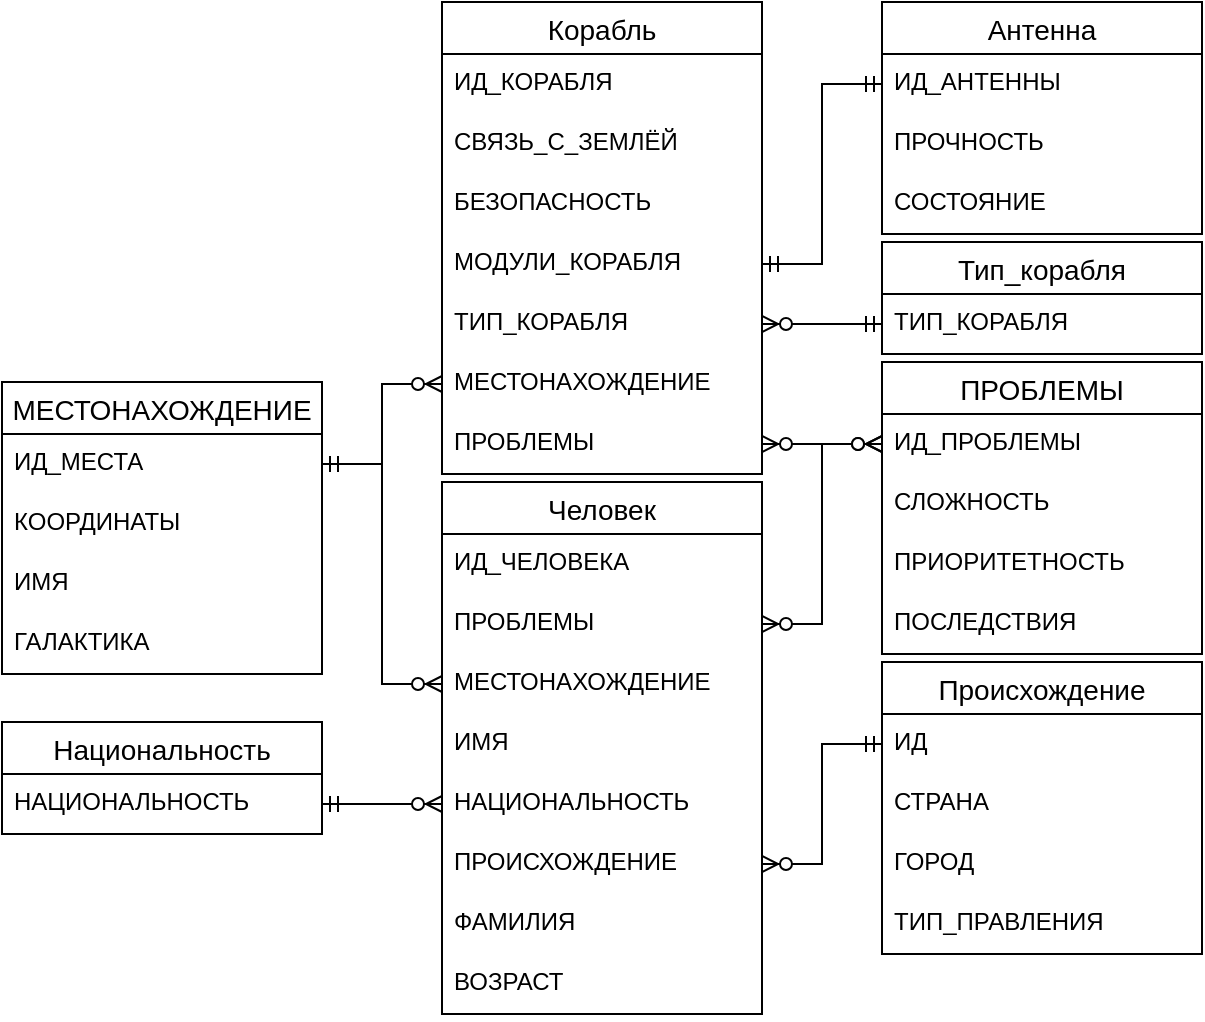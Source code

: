 <mxfile version="20.8.23" type="device"><diagram name="Page-1" id="JypgoLp4C-P_b7GqsAr2"><mxGraphModel dx="1802" dy="880" grid="1" gridSize="10" guides="1" tooltips="1" connect="1" arrows="1" fold="1" page="1" pageScale="1" pageWidth="850" pageHeight="1100" math="0" shadow="0"><root><mxCell id="0"/><mxCell id="1" parent="0"/><mxCell id="SkOkAUkjamq2W7RcczAN-3" value="Человек" style="swimlane;fontStyle=0;childLayout=stackLayout;horizontal=1;startSize=26;horizontalStack=0;resizeParent=1;resizeParentMax=0;resizeLast=0;collapsible=1;marginBottom=0;align=center;fontSize=14;" vertex="1" parent="1"><mxGeometry x="260" y="250" width="160" height="266" as="geometry"/></mxCell><mxCell id="SkOkAUkjamq2W7RcczAN-4" value="ИД_ЧЕЛОВЕКА" style="text;strokeColor=none;fillColor=none;spacingLeft=4;spacingRight=4;overflow=hidden;rotatable=0;points=[[0,0.5],[1,0.5]];portConstraint=eastwest;fontSize=12;" vertex="1" parent="SkOkAUkjamq2W7RcczAN-3"><mxGeometry y="26" width="160" height="30" as="geometry"/></mxCell><mxCell id="SkOkAUkjamq2W7RcczAN-8" value="ПРОБЛЕМЫ" style="text;strokeColor=none;fillColor=none;spacingLeft=4;spacingRight=4;overflow=hidden;rotatable=0;points=[[0,0.5],[1,0.5]];portConstraint=eastwest;fontSize=12;" vertex="1" parent="SkOkAUkjamq2W7RcczAN-3"><mxGeometry y="56" width="160" height="30" as="geometry"/></mxCell><mxCell id="SkOkAUkjamq2W7RcczAN-7" value="МЕСТОНАХОЖДЕНИЕ" style="text;strokeColor=none;fillColor=none;spacingLeft=4;spacingRight=4;overflow=hidden;rotatable=0;points=[[0,0.5],[1,0.5]];portConstraint=eastwest;fontSize=12;" vertex="1" parent="SkOkAUkjamq2W7RcczAN-3"><mxGeometry y="86" width="160" height="30" as="geometry"/></mxCell><mxCell id="SkOkAUkjamq2W7RcczAN-11" value="ИМЯ" style="text;strokeColor=none;fillColor=none;spacingLeft=4;spacingRight=4;overflow=hidden;rotatable=0;points=[[0,0.5],[1,0.5]];portConstraint=eastwest;fontSize=12;" vertex="1" parent="SkOkAUkjamq2W7RcczAN-3"><mxGeometry y="116" width="160" height="30" as="geometry"/></mxCell><mxCell id="SkOkAUkjamq2W7RcczAN-10" value="НАЦИОНАЛЬНОСТЬ" style="text;strokeColor=none;fillColor=none;spacingLeft=4;spacingRight=4;overflow=hidden;rotatable=0;points=[[0,0.5],[1,0.5]];portConstraint=eastwest;fontSize=12;" vertex="1" parent="SkOkAUkjamq2W7RcczAN-3"><mxGeometry y="146" width="160" height="30" as="geometry"/></mxCell><mxCell id="SkOkAUkjamq2W7RcczAN-9" value="ПРОИСХОЖДЕНИЕ" style="text;strokeColor=none;fillColor=none;spacingLeft=4;spacingRight=4;overflow=hidden;rotatable=0;points=[[0,0.5],[1,0.5]];portConstraint=eastwest;fontSize=12;" vertex="1" parent="SkOkAUkjamq2W7RcczAN-3"><mxGeometry y="176" width="160" height="30" as="geometry"/></mxCell><mxCell id="SkOkAUkjamq2W7RcczAN-5" value="ФАМИЛИЯ" style="text;strokeColor=none;fillColor=none;spacingLeft=4;spacingRight=4;overflow=hidden;rotatable=0;points=[[0,0.5],[1,0.5]];portConstraint=eastwest;fontSize=12;" vertex="1" parent="SkOkAUkjamq2W7RcczAN-3"><mxGeometry y="206" width="160" height="30" as="geometry"/></mxCell><mxCell id="SkOkAUkjamq2W7RcczAN-6" value="ВОЗРАСТ" style="text;strokeColor=none;fillColor=none;spacingLeft=4;spacingRight=4;overflow=hidden;rotatable=0;points=[[0,0.5],[1,0.5]];portConstraint=eastwest;fontSize=12;" vertex="1" parent="SkOkAUkjamq2W7RcczAN-3"><mxGeometry y="236" width="160" height="30" as="geometry"/></mxCell><mxCell id="SkOkAUkjamq2W7RcczAN-12" value="Корабль" style="swimlane;fontStyle=0;childLayout=stackLayout;horizontal=1;startSize=26;horizontalStack=0;resizeParent=1;resizeParentMax=0;resizeLast=0;collapsible=1;marginBottom=0;align=center;fontSize=14;" vertex="1" parent="1"><mxGeometry x="260" y="10" width="160" height="236" as="geometry"/></mxCell><mxCell id="SkOkAUkjamq2W7RcczAN-13" value="ИД_КОРАБЛЯ" style="text;strokeColor=none;fillColor=none;spacingLeft=4;spacingRight=4;overflow=hidden;rotatable=0;points=[[0,0.5],[1,0.5]];portConstraint=eastwest;fontSize=12;" vertex="1" parent="SkOkAUkjamq2W7RcczAN-12"><mxGeometry y="26" width="160" height="30" as="geometry"/></mxCell><mxCell id="SkOkAUkjamq2W7RcczAN-14" value="СВЯЗЬ_С_ЗЕМЛЁЙ" style="text;strokeColor=none;fillColor=none;spacingLeft=4;spacingRight=4;overflow=hidden;rotatable=0;points=[[0,0.5],[1,0.5]];portConstraint=eastwest;fontSize=12;" vertex="1" parent="SkOkAUkjamq2W7RcczAN-12"><mxGeometry y="56" width="160" height="30" as="geometry"/></mxCell><mxCell id="SkOkAUkjamq2W7RcczAN-15" value="БЕЗОПАСНОСТЬ" style="text;strokeColor=none;fillColor=none;spacingLeft=4;spacingRight=4;overflow=hidden;rotatable=0;points=[[0,0.5],[1,0.5]];portConstraint=eastwest;fontSize=12;" vertex="1" parent="SkOkAUkjamq2W7RcczAN-12"><mxGeometry y="86" width="160" height="30" as="geometry"/></mxCell><mxCell id="SkOkAUkjamq2W7RcczAN-18" value="МОДУЛИ_КОРАБЛЯ" style="text;strokeColor=none;fillColor=none;spacingLeft=4;spacingRight=4;overflow=hidden;rotatable=0;points=[[0,0.5],[1,0.5]];portConstraint=eastwest;fontSize=12;" vertex="1" parent="SkOkAUkjamq2W7RcczAN-12"><mxGeometry y="116" width="160" height="30" as="geometry"/></mxCell><mxCell id="SkOkAUkjamq2W7RcczAN-16" value="ТИП_КОРАБЛЯ" style="text;strokeColor=none;fillColor=none;spacingLeft=4;spacingRight=4;overflow=hidden;rotatable=0;points=[[0,0.5],[1,0.5]];portConstraint=eastwest;fontSize=12;" vertex="1" parent="SkOkAUkjamq2W7RcczAN-12"><mxGeometry y="146" width="160" height="30" as="geometry"/></mxCell><mxCell id="SkOkAUkjamq2W7RcczAN-17" value="МЕСТОНАХОЖДЕНИЕ" style="text;strokeColor=none;fillColor=none;spacingLeft=4;spacingRight=4;overflow=hidden;rotatable=0;points=[[0,0.5],[1,0.5]];portConstraint=eastwest;fontSize=12;" vertex="1" parent="SkOkAUkjamq2W7RcczAN-12"><mxGeometry y="176" width="160" height="30" as="geometry"/></mxCell><mxCell id="SkOkAUkjamq2W7RcczAN-20" value="ПРОБЛЕМЫ" style="text;strokeColor=none;fillColor=none;spacingLeft=4;spacingRight=4;overflow=hidden;rotatable=0;points=[[0,0.5],[1,0.5]];portConstraint=eastwest;fontSize=12;" vertex="1" parent="SkOkAUkjamq2W7RcczAN-12"><mxGeometry y="206" width="160" height="30" as="geometry"/></mxCell><mxCell id="SkOkAUkjamq2W7RcczAN-21" value="МЕСТОНАХОЖДЕНИЕ" style="swimlane;fontStyle=0;childLayout=stackLayout;horizontal=1;startSize=26;horizontalStack=0;resizeParent=1;resizeParentMax=0;resizeLast=0;collapsible=1;marginBottom=0;align=center;fontSize=14;" vertex="1" parent="1"><mxGeometry x="40" y="200" width="160" height="146" as="geometry"/></mxCell><mxCell id="SkOkAUkjamq2W7RcczAN-22" value="ИД_МЕСТА" style="text;strokeColor=none;fillColor=none;spacingLeft=4;spacingRight=4;overflow=hidden;rotatable=0;points=[[0,0.5],[1,0.5]];portConstraint=eastwest;fontSize=12;" vertex="1" parent="SkOkAUkjamq2W7RcczAN-21"><mxGeometry y="26" width="160" height="30" as="geometry"/></mxCell><mxCell id="SkOkAUkjamq2W7RcczAN-25" value="КООРДИНАТЫ" style="text;strokeColor=none;fillColor=none;spacingLeft=4;spacingRight=4;overflow=hidden;rotatable=0;points=[[0,0.5],[1,0.5]];portConstraint=eastwest;fontSize=12;" vertex="1" parent="SkOkAUkjamq2W7RcczAN-21"><mxGeometry y="56" width="160" height="30" as="geometry"/></mxCell><mxCell id="SkOkAUkjamq2W7RcczAN-24" value="ИМЯ" style="text;strokeColor=none;fillColor=none;spacingLeft=4;spacingRight=4;overflow=hidden;rotatable=0;points=[[0,0.5],[1,0.5]];portConstraint=eastwest;fontSize=12;" vertex="1" parent="SkOkAUkjamq2W7RcczAN-21"><mxGeometry y="86" width="160" height="30" as="geometry"/></mxCell><mxCell id="SkOkAUkjamq2W7RcczAN-23" value="ГАЛАКТИКА" style="text;strokeColor=none;fillColor=none;spacingLeft=4;spacingRight=4;overflow=hidden;rotatable=0;points=[[0,0.5],[1,0.5]];portConstraint=eastwest;fontSize=12;" vertex="1" parent="SkOkAUkjamq2W7RcczAN-21"><mxGeometry y="116" width="160" height="30" as="geometry"/></mxCell><mxCell id="SkOkAUkjamq2W7RcczAN-26" value="ПРОБЛЕМЫ" style="swimlane;fontStyle=0;childLayout=stackLayout;horizontal=1;startSize=26;horizontalStack=0;resizeParent=1;resizeParentMax=0;resizeLast=0;collapsible=1;marginBottom=0;align=center;fontSize=14;" vertex="1" parent="1"><mxGeometry x="480" y="190" width="160" height="146" as="geometry"/></mxCell><mxCell id="SkOkAUkjamq2W7RcczAN-27" value="ИД_ПРОБЛЕМЫ" style="text;strokeColor=none;fillColor=none;spacingLeft=4;spacingRight=4;overflow=hidden;rotatable=0;points=[[0,0.5],[1,0.5]];portConstraint=eastwest;fontSize=12;" vertex="1" parent="SkOkAUkjamq2W7RcczAN-26"><mxGeometry y="26" width="160" height="30" as="geometry"/></mxCell><mxCell id="SkOkAUkjamq2W7RcczAN-28" value="СЛОЖНОСТЬ" style="text;strokeColor=none;fillColor=none;spacingLeft=4;spacingRight=4;overflow=hidden;rotatable=0;points=[[0,0.5],[1,0.5]];portConstraint=eastwest;fontSize=12;" vertex="1" parent="SkOkAUkjamq2W7RcczAN-26"><mxGeometry y="56" width="160" height="30" as="geometry"/></mxCell><mxCell id="SkOkAUkjamq2W7RcczAN-29" value="ПРИОРИТЕТНОСТЬ" style="text;strokeColor=none;fillColor=none;spacingLeft=4;spacingRight=4;overflow=hidden;rotatable=0;points=[[0,0.5],[1,0.5]];portConstraint=eastwest;fontSize=12;" vertex="1" parent="SkOkAUkjamq2W7RcczAN-26"><mxGeometry y="86" width="160" height="30" as="geometry"/></mxCell><mxCell id="SkOkAUkjamq2W7RcczAN-30" value="ПОСЛЕДСТВИЯ" style="text;strokeColor=none;fillColor=none;spacingLeft=4;spacingRight=4;overflow=hidden;rotatable=0;points=[[0,0.5],[1,0.5]];portConstraint=eastwest;fontSize=12;" vertex="1" parent="SkOkAUkjamq2W7RcczAN-26"><mxGeometry y="116" width="160" height="30" as="geometry"/></mxCell><mxCell id="SkOkAUkjamq2W7RcczAN-31" value="" style="edgeStyle=entityRelationEdgeStyle;fontSize=12;html=1;endArrow=ERzeroToMany;startArrow=ERmandOne;rounded=0;exitX=1;exitY=0.5;exitDx=0;exitDy=0;entryX=0;entryY=0.5;entryDx=0;entryDy=0;" edge="1" parent="1" source="SkOkAUkjamq2W7RcczAN-22" target="SkOkAUkjamq2W7RcczAN-7"><mxGeometry width="100" height="100" relative="1" as="geometry"><mxPoint x="360" y="410" as="sourcePoint"/><mxPoint x="460" y="310" as="targetPoint"/></mxGeometry></mxCell><mxCell id="SkOkAUkjamq2W7RcczAN-32" value="" style="edgeStyle=entityRelationEdgeStyle;fontSize=12;html=1;endArrow=ERzeroToMany;startArrow=ERmandOne;rounded=0;exitX=1;exitY=0.5;exitDx=0;exitDy=0;entryX=0;entryY=0.5;entryDx=0;entryDy=0;" edge="1" parent="1" source="SkOkAUkjamq2W7RcczAN-22" target="SkOkAUkjamq2W7RcczAN-17"><mxGeometry width="100" height="100" relative="1" as="geometry"><mxPoint x="210" y="221" as="sourcePoint"/><mxPoint x="270" y="531" as="targetPoint"/></mxGeometry></mxCell><mxCell id="SkOkAUkjamq2W7RcczAN-33" value="" style="edgeStyle=entityRelationEdgeStyle;fontSize=12;html=1;endArrow=ERzeroToMany;endFill=1;startArrow=ERzeroToMany;rounded=0;exitX=1;exitY=0.5;exitDx=0;exitDy=0;entryX=0;entryY=0.5;entryDx=0;entryDy=0;" edge="1" parent="1" source="SkOkAUkjamq2W7RcczAN-20" target="SkOkAUkjamq2W7RcczAN-27"><mxGeometry width="100" height="100" relative="1" as="geometry"><mxPoint x="600" y="570" as="sourcePoint"/><mxPoint x="700" y="470" as="targetPoint"/></mxGeometry></mxCell><mxCell id="SkOkAUkjamq2W7RcczAN-34" value="" style="edgeStyle=entityRelationEdgeStyle;fontSize=12;html=1;endArrow=ERzeroToMany;endFill=1;startArrow=ERzeroToMany;rounded=0;exitX=1;exitY=0.5;exitDx=0;exitDy=0;entryX=0;entryY=0.5;entryDx=0;entryDy=0;" edge="1" parent="1" source="SkOkAUkjamq2W7RcczAN-8" target="SkOkAUkjamq2W7RcczAN-27"><mxGeometry width="100" height="100" relative="1" as="geometry"><mxPoint x="430" y="215" as="sourcePoint"/><mxPoint x="490" y="271" as="targetPoint"/></mxGeometry></mxCell><mxCell id="SkOkAUkjamq2W7RcczAN-35" value="Антенна" style="swimlane;fontStyle=0;childLayout=stackLayout;horizontal=1;startSize=26;horizontalStack=0;resizeParent=1;resizeParentMax=0;resizeLast=0;collapsible=1;marginBottom=0;align=center;fontSize=14;" vertex="1" parent="1"><mxGeometry x="480" y="10" width="160" height="116" as="geometry"/></mxCell><mxCell id="SkOkAUkjamq2W7RcczAN-36" value="ИД_АНТЕННЫ" style="text;strokeColor=none;fillColor=none;spacingLeft=4;spacingRight=4;overflow=hidden;rotatable=0;points=[[0,0.5],[1,0.5]];portConstraint=eastwest;fontSize=12;" vertex="1" parent="SkOkAUkjamq2W7RcczAN-35"><mxGeometry y="26" width="160" height="30" as="geometry"/></mxCell><mxCell id="SkOkAUkjamq2W7RcczAN-37" value="ПРОЧНОСТЬ" style="text;strokeColor=none;fillColor=none;spacingLeft=4;spacingRight=4;overflow=hidden;rotatable=0;points=[[0,0.5],[1,0.5]];portConstraint=eastwest;fontSize=12;" vertex="1" parent="SkOkAUkjamq2W7RcczAN-35"><mxGeometry y="56" width="160" height="30" as="geometry"/></mxCell><mxCell id="SkOkAUkjamq2W7RcczAN-38" value="СОСТОЯНИЕ" style="text;strokeColor=none;fillColor=none;spacingLeft=4;spacingRight=4;overflow=hidden;rotatable=0;points=[[0,0.5],[1,0.5]];portConstraint=eastwest;fontSize=12;" vertex="1" parent="SkOkAUkjamq2W7RcczAN-35"><mxGeometry y="86" width="160" height="30" as="geometry"/></mxCell><mxCell id="SkOkAUkjamq2W7RcczAN-39" value="Тип_корабля" style="swimlane;fontStyle=0;childLayout=stackLayout;horizontal=1;startSize=26;horizontalStack=0;resizeParent=1;resizeParentMax=0;resizeLast=0;collapsible=1;marginBottom=0;align=center;fontSize=14;" vertex="1" parent="1"><mxGeometry x="480" y="130" width="160" height="56" as="geometry"/></mxCell><mxCell id="SkOkAUkjamq2W7RcczAN-40" value="ТИП_КОРАБЛЯ" style="text;strokeColor=none;fillColor=none;spacingLeft=4;spacingRight=4;overflow=hidden;rotatable=0;points=[[0,0.5],[1,0.5]];portConstraint=eastwest;fontSize=12;" vertex="1" parent="SkOkAUkjamq2W7RcczAN-39"><mxGeometry y="26" width="160" height="30" as="geometry"/></mxCell><mxCell id="SkOkAUkjamq2W7RcczAN-43" value="" style="edgeStyle=entityRelationEdgeStyle;fontSize=12;html=1;endArrow=ERzeroToMany;startArrow=ERmandOne;rounded=0;entryX=1;entryY=0.5;entryDx=0;entryDy=0;exitX=0;exitY=0.5;exitDx=0;exitDy=0;" edge="1" parent="1" source="SkOkAUkjamq2W7RcczAN-40" target="SkOkAUkjamq2W7RcczAN-16"><mxGeometry width="100" height="100" relative="1" as="geometry"><mxPoint x="630" y="320" as="sourcePoint"/><mxPoint x="730" y="220" as="targetPoint"/></mxGeometry></mxCell><mxCell id="SkOkAUkjamq2W7RcczAN-44" value="Происхождение" style="swimlane;fontStyle=0;childLayout=stackLayout;horizontal=1;startSize=26;horizontalStack=0;resizeParent=1;resizeParentMax=0;resizeLast=0;collapsible=1;marginBottom=0;align=center;fontSize=14;" vertex="1" parent="1"><mxGeometry x="480" y="340" width="160" height="146" as="geometry"/></mxCell><mxCell id="SkOkAUkjamq2W7RcczAN-45" value="ИД" style="text;strokeColor=none;fillColor=none;spacingLeft=4;spacingRight=4;overflow=hidden;rotatable=0;points=[[0,0.5],[1,0.5]];portConstraint=eastwest;fontSize=12;" vertex="1" parent="SkOkAUkjamq2W7RcczAN-44"><mxGeometry y="26" width="160" height="30" as="geometry"/></mxCell><mxCell id="SkOkAUkjamq2W7RcczAN-46" value="СТРАНА" style="text;strokeColor=none;fillColor=none;spacingLeft=4;spacingRight=4;overflow=hidden;rotatable=0;points=[[0,0.5],[1,0.5]];portConstraint=eastwest;fontSize=12;" vertex="1" parent="SkOkAUkjamq2W7RcczAN-44"><mxGeometry y="56" width="160" height="30" as="geometry"/></mxCell><mxCell id="SkOkAUkjamq2W7RcczAN-47" value="ГОРОД" style="text;strokeColor=none;fillColor=none;spacingLeft=4;spacingRight=4;overflow=hidden;rotatable=0;points=[[0,0.5],[1,0.5]];portConstraint=eastwest;fontSize=12;" vertex="1" parent="SkOkAUkjamq2W7RcczAN-44"><mxGeometry y="86" width="160" height="30" as="geometry"/></mxCell><mxCell id="SkOkAUkjamq2W7RcczAN-48" value="ТИП_ПРАВЛЕНИЯ" style="text;strokeColor=none;fillColor=none;spacingLeft=4;spacingRight=4;overflow=hidden;rotatable=0;points=[[0,0.5],[1,0.5]];portConstraint=eastwest;fontSize=12;" vertex="1" parent="SkOkAUkjamq2W7RcczAN-44"><mxGeometry y="116" width="160" height="30" as="geometry"/></mxCell><mxCell id="SkOkAUkjamq2W7RcczAN-49" value="" style="edgeStyle=entityRelationEdgeStyle;fontSize=12;html=1;endArrow=ERzeroToMany;startArrow=ERmandOne;rounded=0;entryX=1;entryY=0.5;entryDx=0;entryDy=0;exitX=0;exitY=0.5;exitDx=0;exitDy=0;" edge="1" parent="1" source="SkOkAUkjamq2W7RcczAN-45" target="SkOkAUkjamq2W7RcczAN-9"><mxGeometry width="100" height="100" relative="1" as="geometry"><mxPoint x="430" y="161" as="sourcePoint"/><mxPoint x="490" y="71" as="targetPoint"/></mxGeometry></mxCell><mxCell id="SkOkAUkjamq2W7RcczAN-50" value="" style="edgeStyle=entityRelationEdgeStyle;fontSize=12;html=1;endArrow=ERmandOne;startArrow=ERmandOne;rounded=0;entryX=0;entryY=0.5;entryDx=0;entryDy=0;exitX=1;exitY=0.5;exitDx=0;exitDy=0;" edge="1" parent="1" source="SkOkAUkjamq2W7RcczAN-18" target="SkOkAUkjamq2W7RcczAN-36"><mxGeometry width="100" height="100" relative="1" as="geometry"><mxPoint x="70" y="590" as="sourcePoint"/><mxPoint x="170" y="490" as="targetPoint"/></mxGeometry></mxCell><mxCell id="SkOkAUkjamq2W7RcczAN-51" value="Национальность" style="swimlane;fontStyle=0;childLayout=stackLayout;horizontal=1;startSize=26;horizontalStack=0;resizeParent=1;resizeParentMax=0;resizeLast=0;collapsible=1;marginBottom=0;align=center;fontSize=14;" vertex="1" parent="1"><mxGeometry x="40" y="370" width="160" height="56" as="geometry"/></mxCell><mxCell id="SkOkAUkjamq2W7RcczAN-52" value="НАЦИОНАЛЬНОСТЬ" style="text;strokeColor=none;fillColor=none;spacingLeft=4;spacingRight=4;overflow=hidden;rotatable=0;points=[[0,0.5],[1,0.5]];portConstraint=eastwest;fontSize=12;" vertex="1" parent="SkOkAUkjamq2W7RcczAN-51"><mxGeometry y="26" width="160" height="30" as="geometry"/></mxCell><mxCell id="SkOkAUkjamq2W7RcczAN-55" value="" style="edgeStyle=entityRelationEdgeStyle;fontSize=12;html=1;endArrow=ERzeroToMany;startArrow=ERmandOne;rounded=0;entryX=0;entryY=0.5;entryDx=0;entryDy=0;exitX=1;exitY=0.5;exitDx=0;exitDy=0;" edge="1" parent="1" source="SkOkAUkjamq2W7RcczAN-52" target="SkOkAUkjamq2W7RcczAN-10"><mxGeometry width="100" height="100" relative="1" as="geometry"><mxPoint x="180" y="470" as="sourcePoint"/><mxPoint x="120" y="530" as="targetPoint"/></mxGeometry></mxCell></root></mxGraphModel></diagram></mxfile>